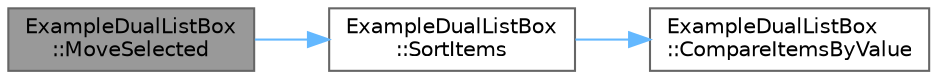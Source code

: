 digraph "ExampleDualListBox::MoveSelected"
{
 // LATEX_PDF_SIZE
  bgcolor="transparent";
  edge [fontname=Helvetica,fontsize=10,labelfontname=Helvetica,labelfontsize=10];
  node [fontname=Helvetica,fontsize=10,shape=box,height=0.2,width=0.4];
  rankdir="LR";
  Node1 [id="Node000001",label="ExampleDualListBox\l::MoveSelected",height=0.2,width=0.4,color="gray40", fillcolor="grey60", style="filled", fontcolor="black",tooltip=" "];
  Node1 -> Node2 [id="edge1_Node000001_Node000002",color="steelblue1",style="solid",tooltip=" "];
  Node2 [id="Node000002",label="ExampleDualListBox\l::SortItems",height=0.2,width=0.4,color="grey40", fillcolor="white", style="filled",URL="$struct_example_dual_list_box.html#a62c365982dcd29b71bf6589801b40099",tooltip=" "];
  Node2 -> Node3 [id="edge2_Node000002_Node000003",color="steelblue1",style="solid",tooltip=" "];
  Node3 [id="Node000003",label="ExampleDualListBox\l::CompareItemsByValue",height=0.2,width=0.4,color="grey40", fillcolor="white", style="filled",URL="$struct_example_dual_list_box.html#a5599b6173a52a3193a1f3db8ecedefbe",tooltip=" "];
}
